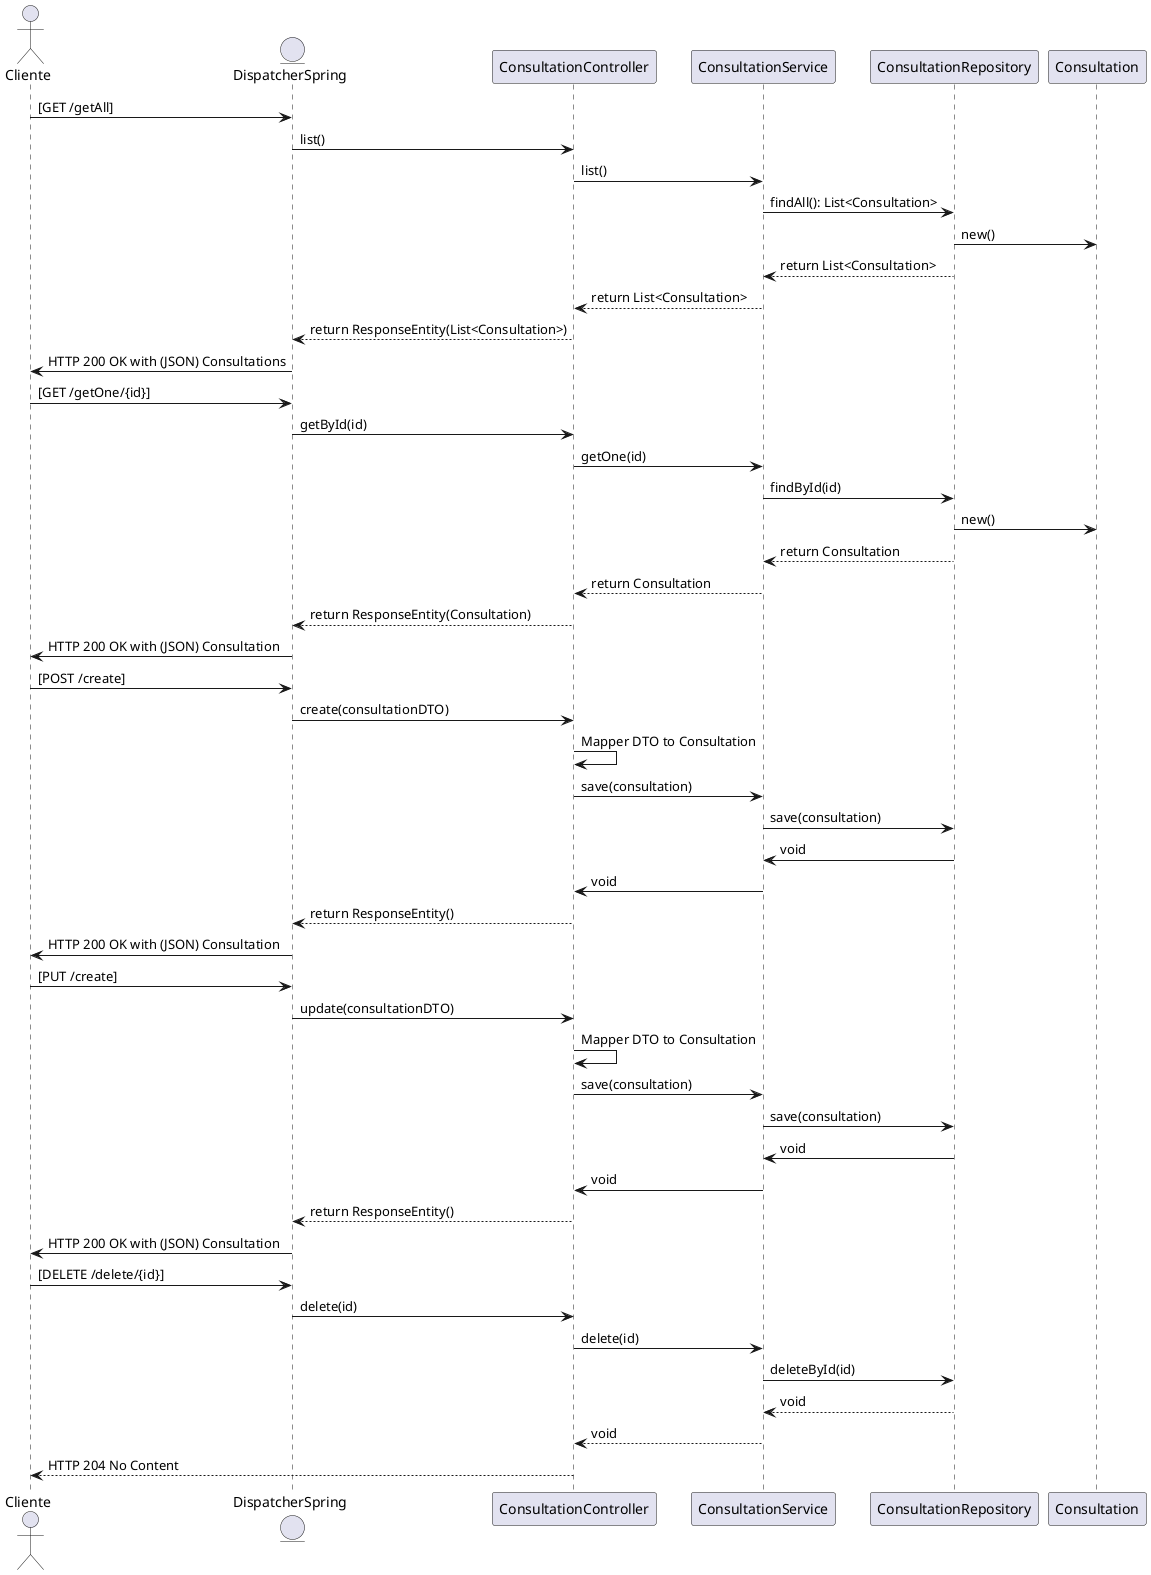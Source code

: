 @startuml Consultation

actor Cliente
entity DispatcherSpring

'--- GET /api/consultation/ ---
Cliente -> DispatcherSpring : [GET /getAll]
DispatcherSpring -> ConsultationController : list()
ConsultationController -> ConsultationService : list()
ConsultationService -> ConsultationRepository : findAll(): List<Consultation>
ConsultationRepository -> Consultation : new()
ConsultationRepository --> ConsultationService : return List<Consultation>
ConsultationService --> ConsultationController : return List<Consultation>
ConsultationController --> DispatcherSpring : return ResponseEntity(List<Consultation>)
DispatcherSpring -> Cliente : HTTP 200 OK with (JSON) Consultations

'--- GET /api/consultation/ ---
Cliente -> DispatcherSpring : [GET /getOne/{id}]
DispatcherSpring -> ConsultationController : getById(id)
ConsultationController -> ConsultationService : getOne(id)
ConsultationService -> ConsultationRepository : findById(id)
ConsultationRepository -> Consultation : new()
ConsultationRepository --> ConsultationService : return Consultation
ConsultationService --> ConsultationController : return Consultation
ConsultationController --> DispatcherSpring : return ResponseEntity(Consultation)
DispatcherSpring -> Cliente : HTTP 200 OK with (JSON) Consultation

' --- POST /api/consultation/ ---
Cliente -> DispatcherSpring : [POST /create]
DispatcherSpring -> ConsultationController : create(consultationDTO)
ConsultationController -> ConsultationController: Mapper DTO to Consultation
ConsultationController -> ConsultationService : save(consultation)
ConsultationService -> ConsultationRepository : save(consultation)
ConsultationRepository -> ConsultationService : void
ConsultationService -> ConsultationController : void
ConsultationController --> DispatcherSpring : return ResponseEntity()
DispatcherSpring -> Cliente : HTTP 200 OK with (JSON) Consultation

' --- POST /api/consultation/ ---
Cliente -> DispatcherSpring : [PUT /create]
DispatcherSpring -> ConsultationController : update(consultationDTO)
ConsultationController -> ConsultationController: Mapper DTO to Consultation
ConsultationController -> ConsultationService : save(consultation)
ConsultationService -> ConsultationRepository : save(consultation)
ConsultationRepository -> ConsultationService : void
ConsultationService -> ConsultationController : void
ConsultationController --> DispatcherSpring : return ResponseEntity()
DispatcherSpring -> Cliente : HTTP 200 OK with (JSON) Consultation

' --- DELETE /api/consultation/ ---
Cliente -> DispatcherSpring : [DELETE /delete/{id}]
DispatcherSpring -> ConsultationController: delete(id)
ConsultationController -> ConsultationService : delete(id)
ConsultationService -> ConsultationRepository : deleteById(id)
ConsultationRepository --> ConsultationService : void
ConsultationService --> ConsultationController : void
ConsultationController --> Cliente : HTTP 204 No Content

@enduml
